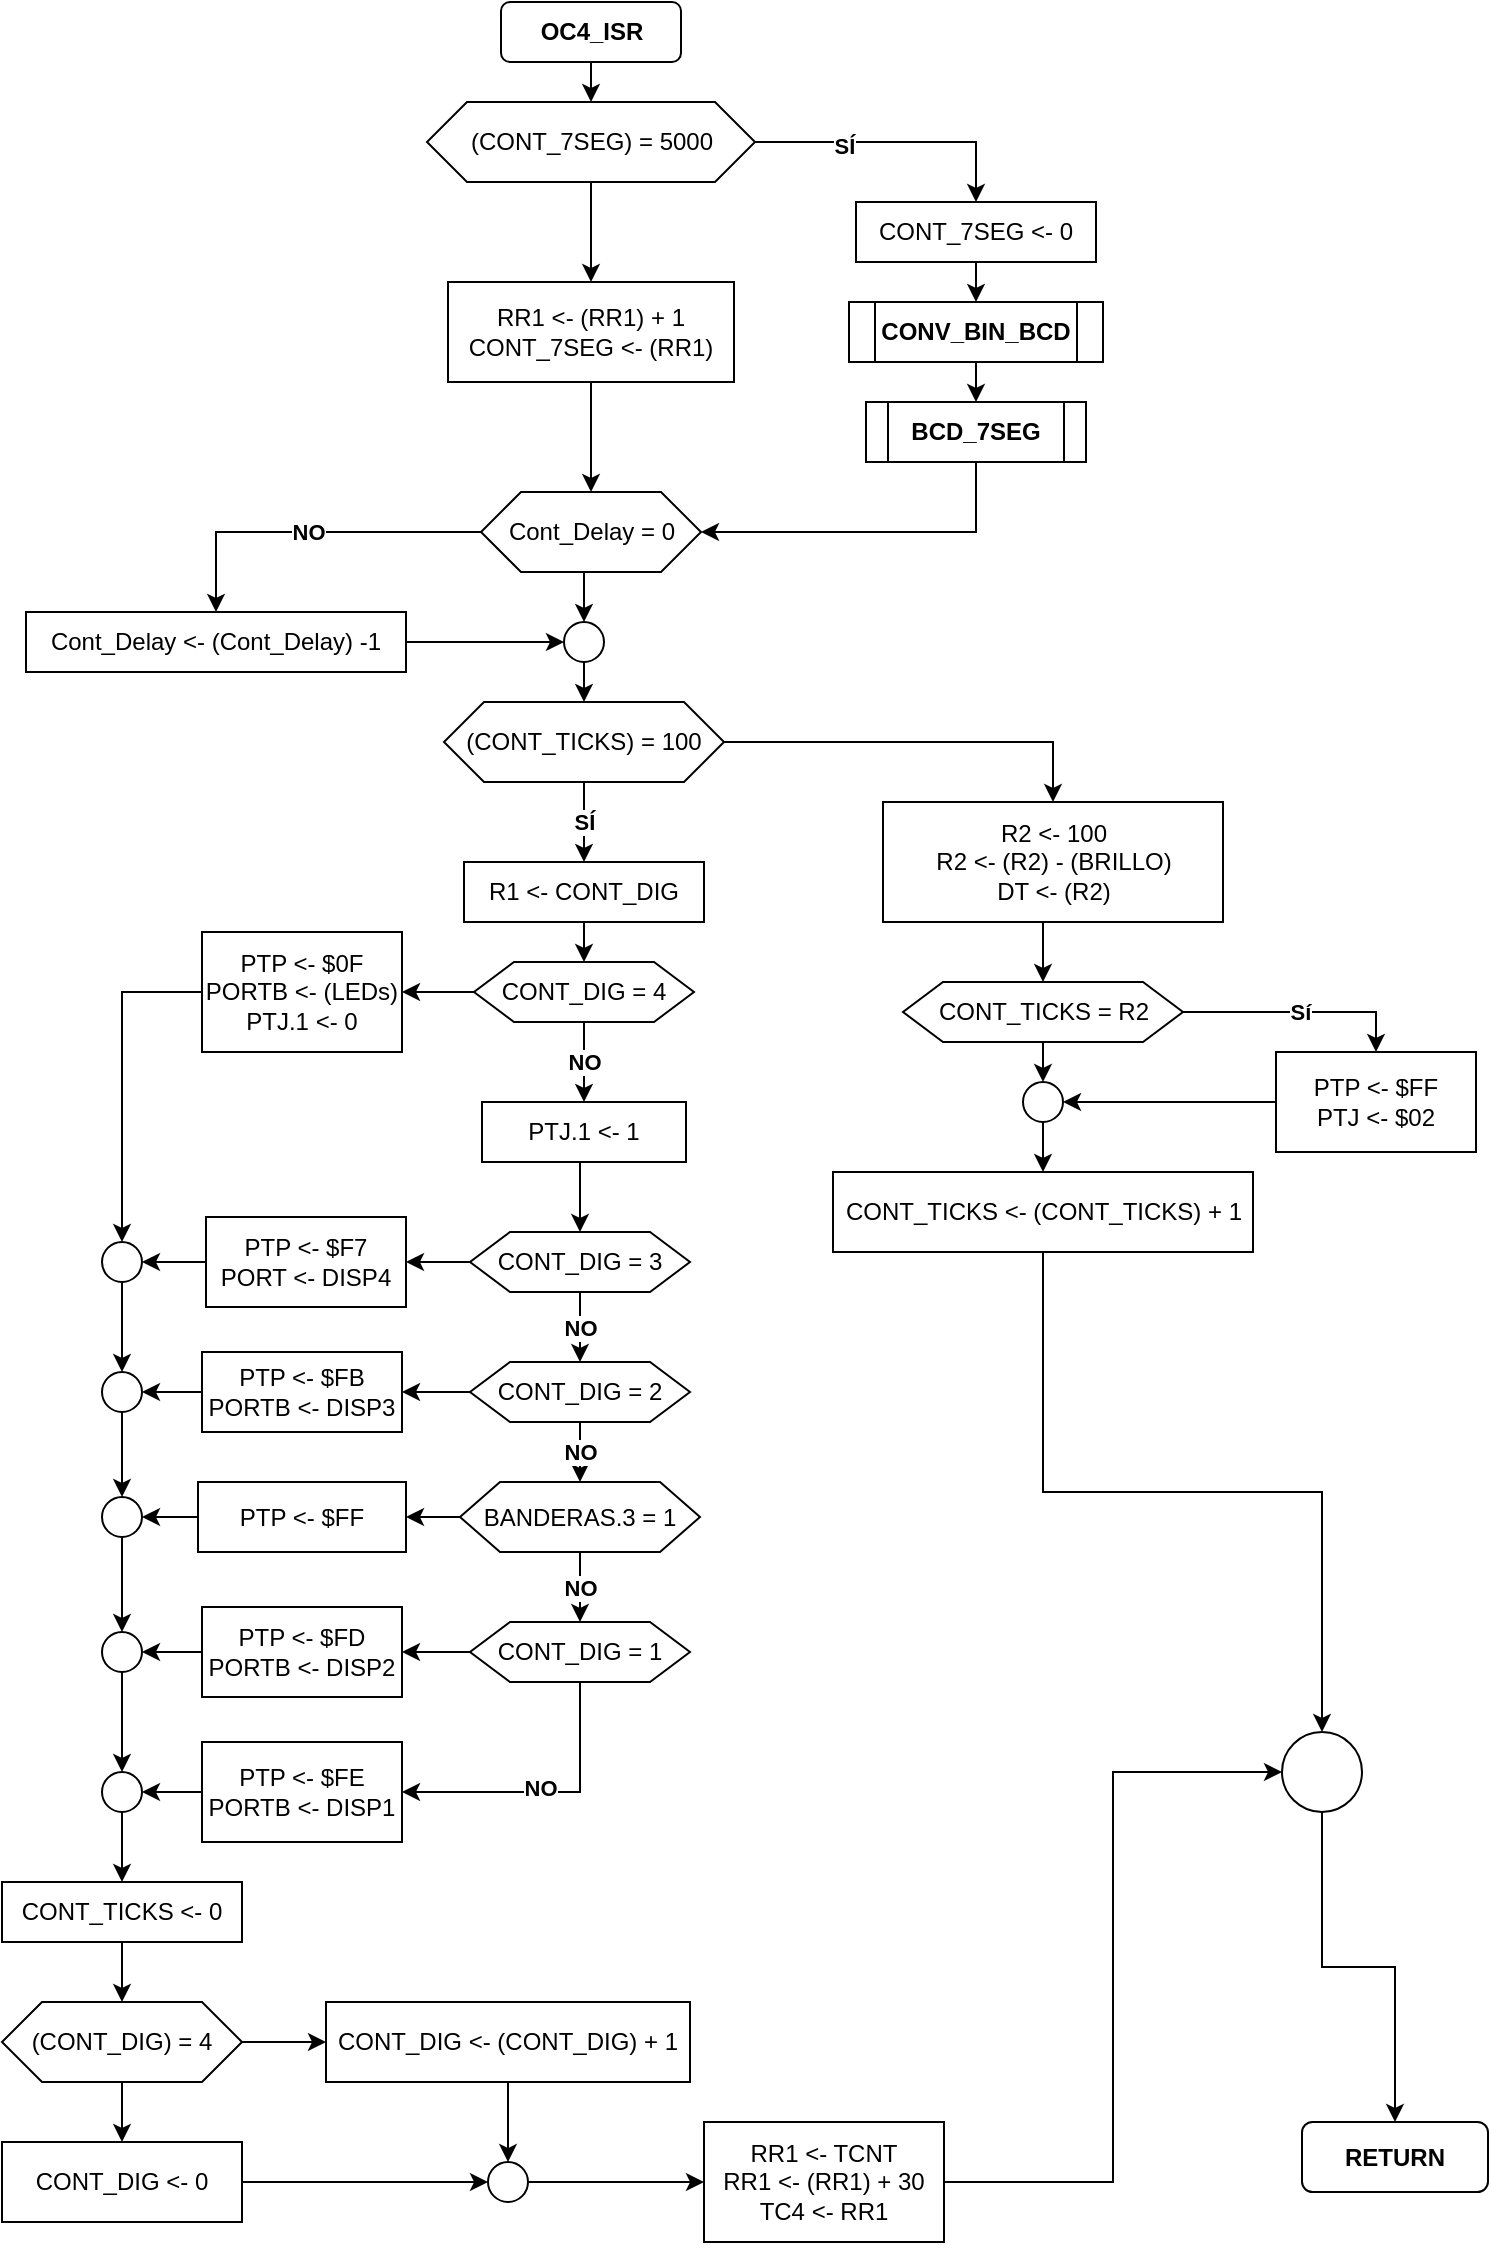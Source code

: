 <mxfile version="14.4.3" type="device"><diagram id="KmJu90Agw-A7-go_Xd_k" name="Page-1"><mxGraphModel dx="591" dy="785" grid="1" gridSize="10" guides="1" tooltips="1" connect="1" arrows="1" fold="1" page="1" pageScale="1" pageWidth="827" pageHeight="1169" math="0" shadow="0"><root><mxCell id="0"/><mxCell id="1" parent="0"/><mxCell id="s95_hVxubEFKR47E11qt-143" style="edgeStyle=orthogonalEdgeStyle;rounded=0;orthogonalLoop=1;jettySize=auto;html=1;exitX=0.5;exitY=1;exitDx=0;exitDy=0;entryX=0.5;entryY=0;entryDx=0;entryDy=0;" parent="1" source="s95_hVxubEFKR47E11qt-1" target="s95_hVxubEFKR47E11qt-109" edge="1"><mxGeometry relative="1" as="geometry"/></mxCell><mxCell id="s95_hVxubEFKR47E11qt-1" value="OC4_ISR" style="rounded=1;whiteSpace=wrap;html=1;fontStyle=1" parent="1" vertex="1"><mxGeometry x="309.5" y="20" width="90" height="30" as="geometry"/></mxCell><mxCell id="s95_hVxubEFKR47E11qt-121" style="edgeStyle=orthogonalEdgeStyle;rounded=0;orthogonalLoop=1;jettySize=auto;html=1;exitX=0.5;exitY=1;exitDx=0;exitDy=0;entryX=0.5;entryY=0;entryDx=0;entryDy=0;" parent="1" source="s95_hVxubEFKR47E11qt-4" target="s95_hVxubEFKR47E11qt-118" edge="1"><mxGeometry relative="1" as="geometry"/></mxCell><mxCell id="s95_hVxubEFKR47E11qt-4" value="RR1 &amp;lt;- (RR1) + 1&lt;br&gt;CONT_7SEG &amp;lt;- (RR1)" style="rounded=0;whiteSpace=wrap;html=1;" parent="1" vertex="1"><mxGeometry x="283" y="160" width="143" height="50" as="geometry"/></mxCell><mxCell id="s95_hVxubEFKR47E11qt-119" value="SÍ" style="edgeStyle=orthogonalEdgeStyle;rounded=0;orthogonalLoop=1;jettySize=auto;html=1;exitX=0.5;exitY=1;exitDx=0;exitDy=0;entryX=0.5;entryY=0;entryDx=0;entryDy=0;fontStyle=1" parent="1" source="s95_hVxubEFKR47E11qt-9" target="s95_hVxubEFKR47E11qt-30" edge="1"><mxGeometry relative="1" as="geometry"/></mxCell><mxCell id="s95_hVxubEFKR47E11qt-137" style="edgeStyle=orthogonalEdgeStyle;rounded=0;orthogonalLoop=1;jettySize=auto;html=1;exitX=1;exitY=0.5;exitDx=0;exitDy=0;entryX=0.5;entryY=0;entryDx=0;entryDy=0;" parent="1" source="s95_hVxubEFKR47E11qt-9" target="s95_hVxubEFKR47E11qt-10" edge="1"><mxGeometry relative="1" as="geometry"/></mxCell><mxCell id="s95_hVxubEFKR47E11qt-9" value="(CONT_TICKS) = 100" style="shape=hexagon;perimeter=hexagonPerimeter2;whiteSpace=wrap;html=1;fixedSize=1;" parent="1" vertex="1"><mxGeometry x="281" y="370" width="140" height="40" as="geometry"/></mxCell><mxCell id="s95_hVxubEFKR47E11qt-25" style="edgeStyle=orthogonalEdgeStyle;rounded=0;orthogonalLoop=1;jettySize=auto;html=1;exitX=0.5;exitY=1;exitDx=0;exitDy=0;entryX=0.5;entryY=0;entryDx=0;entryDy=0;" parent="1" source="s95_hVxubEFKR47E11qt-10" target="s95_hVxubEFKR47E11qt-12" edge="1"><mxGeometry relative="1" as="geometry"/></mxCell><mxCell id="s95_hVxubEFKR47E11qt-10" value="R2 &amp;lt;- 100&lt;br&gt;R2 &amp;lt;- (R2) - (BRILLO)&lt;br&gt;DT &amp;lt;- (R2)&lt;br&gt;" style="rounded=0;whiteSpace=wrap;html=1;" parent="1" vertex="1"><mxGeometry x="500.5" y="420" width="170" height="60" as="geometry"/></mxCell><mxCell id="s95_hVxubEFKR47E11qt-16" value="Sí" style="edgeStyle=orthogonalEdgeStyle;rounded=0;orthogonalLoop=1;jettySize=auto;html=1;exitX=1;exitY=0.5;exitDx=0;exitDy=0;fontStyle=1" parent="1" source="s95_hVxubEFKR47E11qt-12" target="s95_hVxubEFKR47E11qt-13" edge="1"><mxGeometry relative="1" as="geometry"/></mxCell><mxCell id="s95_hVxubEFKR47E11qt-21" style="edgeStyle=orthogonalEdgeStyle;rounded=0;orthogonalLoop=1;jettySize=auto;html=1;exitX=0.5;exitY=1;exitDx=0;exitDy=0;entryX=0.5;entryY=0;entryDx=0;entryDy=0;" parent="1" source="s95_hVxubEFKR47E11qt-12" target="s95_hVxubEFKR47E11qt-17" edge="1"><mxGeometry relative="1" as="geometry"/></mxCell><mxCell id="s95_hVxubEFKR47E11qt-12" value="CONT_TICKS = R2" style="shape=hexagon;perimeter=hexagonPerimeter2;whiteSpace=wrap;html=1;fixedSize=1;" parent="1" vertex="1"><mxGeometry x="510.5" y="510" width="140" height="30" as="geometry"/></mxCell><mxCell id="s95_hVxubEFKR47E11qt-23" style="edgeStyle=orthogonalEdgeStyle;rounded=0;orthogonalLoop=1;jettySize=auto;html=1;exitX=0;exitY=0.5;exitDx=0;exitDy=0;entryX=1;entryY=0.5;entryDx=0;entryDy=0;" parent="1" source="s95_hVxubEFKR47E11qt-13" target="s95_hVxubEFKR47E11qt-17" edge="1"><mxGeometry relative="1" as="geometry"/></mxCell><mxCell id="s95_hVxubEFKR47E11qt-13" value="PTP &amp;lt;- $FF&lt;br&gt;PTJ &amp;lt;- $02" style="rounded=0;whiteSpace=wrap;html=1;" parent="1" vertex="1"><mxGeometry x="697" y="545" width="100" height="50" as="geometry"/></mxCell><mxCell id="NLIzqeMufe7roDr56erX-3" style="edgeStyle=orthogonalEdgeStyle;rounded=0;orthogonalLoop=1;jettySize=auto;html=1;exitX=0.5;exitY=1;exitDx=0;exitDy=0;entryX=0.5;entryY=0;entryDx=0;entryDy=0;" edge="1" parent="1" source="s95_hVxubEFKR47E11qt-15" target="NLIzqeMufe7roDr56erX-1"><mxGeometry relative="1" as="geometry"/></mxCell><mxCell id="s95_hVxubEFKR47E11qt-15" value="CONT_TICKS &amp;lt;- (CONT_TICKS) + 1" style="rounded=0;whiteSpace=wrap;html=1;" parent="1" vertex="1"><mxGeometry x="475.5" y="605" width="210" height="40" as="geometry"/></mxCell><mxCell id="s95_hVxubEFKR47E11qt-140" style="edgeStyle=orthogonalEdgeStyle;rounded=0;orthogonalLoop=1;jettySize=auto;html=1;exitX=0.5;exitY=1;exitDx=0;exitDy=0;entryX=0.5;entryY=0;entryDx=0;entryDy=0;" parent="1" source="s95_hVxubEFKR47E11qt-17" target="s95_hVxubEFKR47E11qt-15" edge="1"><mxGeometry relative="1" as="geometry"/></mxCell><mxCell id="s95_hVxubEFKR47E11qt-17" value="" style="ellipse;whiteSpace=wrap;html=1;aspect=fixed;" parent="1" vertex="1"><mxGeometry x="570.5" y="560" width="20" height="20" as="geometry"/></mxCell><mxCell id="s95_hVxubEFKR47E11qt-37" style="edgeStyle=orthogonalEdgeStyle;rounded=0;orthogonalLoop=1;jettySize=auto;html=1;exitX=0.5;exitY=1;exitDx=0;exitDy=0;entryX=0.5;entryY=0;entryDx=0;entryDy=0;" parent="1" source="s95_hVxubEFKR47E11qt-29" target="s95_hVxubEFKR47E11qt-32" edge="1"><mxGeometry relative="1" as="geometry"/></mxCell><mxCell id="s95_hVxubEFKR47E11qt-29" value="PTJ.1 &amp;lt;- 1" style="rounded=0;whiteSpace=wrap;html=1;" parent="1" vertex="1"><mxGeometry x="300" y="570" width="102" height="30" as="geometry"/></mxCell><mxCell id="s95_hVxubEFKR47E11qt-35" style="edgeStyle=orthogonalEdgeStyle;rounded=0;orthogonalLoop=1;jettySize=auto;html=1;exitX=0.5;exitY=1;exitDx=0;exitDy=0;entryX=0.5;entryY=0;entryDx=0;entryDy=0;" parent="1" source="s95_hVxubEFKR47E11qt-30" target="s95_hVxubEFKR47E11qt-31" edge="1"><mxGeometry relative="1" as="geometry"/></mxCell><mxCell id="s95_hVxubEFKR47E11qt-30" value="R1 &amp;lt;- CONT_DIG" style="rounded=0;whiteSpace=wrap;html=1;" parent="1" vertex="1"><mxGeometry x="291" y="450" width="120" height="30" as="geometry"/></mxCell><mxCell id="s95_hVxubEFKR47E11qt-36" value="NO" style="edgeStyle=orthogonalEdgeStyle;rounded=0;orthogonalLoop=1;jettySize=auto;html=1;exitX=0.5;exitY=1;exitDx=0;exitDy=0;entryX=0.5;entryY=0;entryDx=0;entryDy=0;fontStyle=1" parent="1" source="s95_hVxubEFKR47E11qt-31" target="s95_hVxubEFKR47E11qt-29" edge="1"><mxGeometry relative="1" as="geometry"/></mxCell><mxCell id="s95_hVxubEFKR47E11qt-66" style="edgeStyle=orthogonalEdgeStyle;rounded=0;orthogonalLoop=1;jettySize=auto;html=1;exitX=0;exitY=0.5;exitDx=0;exitDy=0;entryX=1;entryY=0.5;entryDx=0;entryDy=0;" parent="1" source="s95_hVxubEFKR47E11qt-31" target="s95_hVxubEFKR47E11qt-45" edge="1"><mxGeometry relative="1" as="geometry"/></mxCell><mxCell id="s95_hVxubEFKR47E11qt-31" value="CONT_DIG = 4" style="shape=hexagon;perimeter=hexagonPerimeter2;whiteSpace=wrap;html=1;fixedSize=1;" parent="1" vertex="1"><mxGeometry x="296" y="500" width="110" height="30" as="geometry"/></mxCell><mxCell id="s95_hVxubEFKR47E11qt-38" value="NO" style="edgeStyle=orthogonalEdgeStyle;rounded=0;orthogonalLoop=1;jettySize=auto;html=1;exitX=0.5;exitY=1;exitDx=0;exitDy=0;entryX=0.5;entryY=0;entryDx=0;entryDy=0;fontStyle=1" parent="1" source="s95_hVxubEFKR47E11qt-32" target="s95_hVxubEFKR47E11qt-33" edge="1"><mxGeometry relative="1" as="geometry"/></mxCell><mxCell id="s95_hVxubEFKR47E11qt-68" style="edgeStyle=orthogonalEdgeStyle;rounded=0;orthogonalLoop=1;jettySize=auto;html=1;exitX=0;exitY=0.5;exitDx=0;exitDy=0;entryX=1;entryY=0.5;entryDx=0;entryDy=0;" parent="1" source="s95_hVxubEFKR47E11qt-32" target="s95_hVxubEFKR47E11qt-49" edge="1"><mxGeometry relative="1" as="geometry"/></mxCell><mxCell id="s95_hVxubEFKR47E11qt-32" value="CONT_DIG = 3" style="shape=hexagon;perimeter=hexagonPerimeter2;whiteSpace=wrap;html=1;fixedSize=1;" parent="1" vertex="1"><mxGeometry x="294" y="635" width="110" height="30" as="geometry"/></mxCell><mxCell id="s95_hVxubEFKR47E11qt-44" value="NO" style="edgeStyle=orthogonalEdgeStyle;rounded=0;orthogonalLoop=1;jettySize=auto;html=1;exitX=0.5;exitY=1;exitDx=0;exitDy=0;entryX=0.5;entryY=0;entryDx=0;entryDy=0;fontStyle=1" parent="1" source="s95_hVxubEFKR47E11qt-33" target="s95_hVxubEFKR47E11qt-41" edge="1"><mxGeometry relative="1" as="geometry"/></mxCell><mxCell id="s95_hVxubEFKR47E11qt-69" value="" style="edgeStyle=orthogonalEdgeStyle;rounded=0;orthogonalLoop=1;jettySize=auto;html=1;" parent="1" source="s95_hVxubEFKR47E11qt-33" target="s95_hVxubEFKR47E11qt-47" edge="1"><mxGeometry relative="1" as="geometry"/></mxCell><mxCell id="s95_hVxubEFKR47E11qt-33" value="CONT_DIG = 2" style="shape=hexagon;perimeter=hexagonPerimeter2;whiteSpace=wrap;html=1;fixedSize=1;" parent="1" vertex="1"><mxGeometry x="294" y="700" width="110" height="30" as="geometry"/></mxCell><mxCell id="s95_hVxubEFKR47E11qt-70" style="edgeStyle=orthogonalEdgeStyle;rounded=0;orthogonalLoop=1;jettySize=auto;html=1;exitX=0;exitY=0.5;exitDx=0;exitDy=0;" parent="1" source="s95_hVxubEFKR47E11qt-34" target="s95_hVxubEFKR47E11qt-48" edge="1"><mxGeometry relative="1" as="geometry"/></mxCell><mxCell id="s95_hVxubEFKR47E11qt-95" style="edgeStyle=orthogonalEdgeStyle;rounded=0;orthogonalLoop=1;jettySize=auto;html=1;exitX=0.5;exitY=1;exitDx=0;exitDy=0;entryX=1;entryY=0.5;entryDx=0;entryDy=0;" parent="1" source="s95_hVxubEFKR47E11qt-34" target="s95_hVxubEFKR47E11qt-86" edge="1"><mxGeometry relative="1" as="geometry"/></mxCell><mxCell id="s95_hVxubEFKR47E11qt-100" value="&lt;b&gt;NO&lt;/b&gt;" style="edgeLabel;html=1;align=center;verticalAlign=middle;resizable=0;points=[];" parent="s95_hVxubEFKR47E11qt-95" vertex="1" connectable="0"><mxGeometry x="0.043" y="-2" relative="1" as="geometry"><mxPoint as="offset"/></mxGeometry></mxCell><mxCell id="s95_hVxubEFKR47E11qt-34" value="CONT_DIG = 1" style="shape=hexagon;perimeter=hexagonPerimeter2;whiteSpace=wrap;html=1;fixedSize=1;" parent="1" vertex="1"><mxGeometry x="294" y="830" width="110" height="30" as="geometry"/></mxCell><mxCell id="s95_hVxubEFKR47E11qt-43" value="NO" style="edgeStyle=orthogonalEdgeStyle;rounded=0;orthogonalLoop=1;jettySize=auto;html=1;exitX=0.5;exitY=1;exitDx=0;exitDy=0;entryX=0.5;entryY=0;entryDx=0;entryDy=0;fontStyle=1" parent="1" source="s95_hVxubEFKR47E11qt-41" target="s95_hVxubEFKR47E11qt-34" edge="1"><mxGeometry relative="1" as="geometry"/></mxCell><mxCell id="s95_hVxubEFKR47E11qt-91" value="" style="edgeStyle=orthogonalEdgeStyle;rounded=0;orthogonalLoop=1;jettySize=auto;html=1;" parent="1" source="s95_hVxubEFKR47E11qt-41" target="s95_hVxubEFKR47E11qt-78" edge="1"><mxGeometry relative="1" as="geometry"/></mxCell><mxCell id="s95_hVxubEFKR47E11qt-41" value="BANDERAS.3 = 1" style="shape=hexagon;perimeter=hexagonPerimeter2;whiteSpace=wrap;html=1;fixedSize=1;" parent="1" vertex="1"><mxGeometry x="289" y="760" width="120" height="35" as="geometry"/></mxCell><mxCell id="s95_hVxubEFKR47E11qt-57" style="edgeStyle=orthogonalEdgeStyle;rounded=0;orthogonalLoop=1;jettySize=auto;html=1;exitX=0;exitY=0.5;exitDx=0;exitDy=0;entryX=0.5;entryY=0;entryDx=0;entryDy=0;" parent="1" source="s95_hVxubEFKR47E11qt-45" target="s95_hVxubEFKR47E11qt-56" edge="1"><mxGeometry relative="1" as="geometry"/></mxCell><mxCell id="s95_hVxubEFKR47E11qt-45" value="PTP &amp;lt;- $0F&lt;br&gt;PORTB &amp;lt;- (LEDs)&lt;br&gt;PTJ.1 &amp;lt;- 0" style="rounded=0;whiteSpace=wrap;html=1;" parent="1" vertex="1"><mxGeometry x="160" y="485" width="100" height="60" as="geometry"/></mxCell><mxCell id="s95_hVxubEFKR47E11qt-61" style="edgeStyle=orthogonalEdgeStyle;rounded=0;orthogonalLoop=1;jettySize=auto;html=1;exitX=0;exitY=0.5;exitDx=0;exitDy=0;entryX=1;entryY=0.5;entryDx=0;entryDy=0;" parent="1" source="s95_hVxubEFKR47E11qt-47" target="s95_hVxubEFKR47E11qt-60" edge="1"><mxGeometry relative="1" as="geometry"/></mxCell><mxCell id="s95_hVxubEFKR47E11qt-47" value="PTP &amp;lt;- $FB&lt;br&gt;PORTB &amp;lt;- DISP3" style="rounded=0;whiteSpace=wrap;html=1;" parent="1" vertex="1"><mxGeometry x="160" y="695" width="100" height="40" as="geometry"/></mxCell><mxCell id="s95_hVxubEFKR47E11qt-64" value="" style="edgeStyle=orthogonalEdgeStyle;rounded=0;orthogonalLoop=1;jettySize=auto;html=1;" parent="1" source="s95_hVxubEFKR47E11qt-48" target="s95_hVxubEFKR47E11qt-63" edge="1"><mxGeometry relative="1" as="geometry"/></mxCell><mxCell id="s95_hVxubEFKR47E11qt-48" value="PTP &amp;lt;- $FD&lt;br&gt;PORTB &amp;lt;- DISP2" style="rounded=0;whiteSpace=wrap;html=1;" parent="1" vertex="1"><mxGeometry x="160" y="822.5" width="100" height="45" as="geometry"/></mxCell><mxCell id="s95_hVxubEFKR47E11qt-59" style="edgeStyle=orthogonalEdgeStyle;rounded=0;orthogonalLoop=1;jettySize=auto;html=1;exitX=0;exitY=0.5;exitDx=0;exitDy=0;entryX=1;entryY=0.5;entryDx=0;entryDy=0;" parent="1" source="s95_hVxubEFKR47E11qt-49" target="s95_hVxubEFKR47E11qt-56" edge="1"><mxGeometry relative="1" as="geometry"/></mxCell><mxCell id="s95_hVxubEFKR47E11qt-49" value="PTP &amp;lt;- $F7&lt;br&gt;PORT &amp;lt;- DISP4" style="rounded=0;whiteSpace=wrap;html=1;" parent="1" vertex="1"><mxGeometry x="162" y="627.5" width="100" height="45" as="geometry"/></mxCell><mxCell id="s95_hVxubEFKR47E11qt-62" style="edgeStyle=orthogonalEdgeStyle;rounded=0;orthogonalLoop=1;jettySize=auto;html=1;exitX=0.5;exitY=1;exitDx=0;exitDy=0;entryX=0.5;entryY=0;entryDx=0;entryDy=0;" parent="1" source="s95_hVxubEFKR47E11qt-56" target="s95_hVxubEFKR47E11qt-60" edge="1"><mxGeometry relative="1" as="geometry"/></mxCell><mxCell id="s95_hVxubEFKR47E11qt-56" value="" style="ellipse;whiteSpace=wrap;html=1;aspect=fixed;" parent="1" vertex="1"><mxGeometry x="110" y="640" width="20" height="20" as="geometry"/></mxCell><mxCell id="s95_hVxubEFKR47E11qt-81" style="edgeStyle=orthogonalEdgeStyle;rounded=0;orthogonalLoop=1;jettySize=auto;html=1;exitX=0.5;exitY=1;exitDx=0;exitDy=0;entryX=0.5;entryY=0;entryDx=0;entryDy=0;" parent="1" source="s95_hVxubEFKR47E11qt-60" target="s95_hVxubEFKR47E11qt-80" edge="1"><mxGeometry relative="1" as="geometry"/></mxCell><mxCell id="s95_hVxubEFKR47E11qt-60" value="" style="ellipse;whiteSpace=wrap;html=1;aspect=fixed;" parent="1" vertex="1"><mxGeometry x="110" y="705" width="20" height="20" as="geometry"/></mxCell><mxCell id="s95_hVxubEFKR47E11qt-97" style="edgeStyle=orthogonalEdgeStyle;rounded=0;orthogonalLoop=1;jettySize=auto;html=1;exitX=0.5;exitY=1;exitDx=0;exitDy=0;entryX=0.5;entryY=0;entryDx=0;entryDy=0;" parent="1" source="s95_hVxubEFKR47E11qt-63" target="s95_hVxubEFKR47E11qt-96" edge="1"><mxGeometry relative="1" as="geometry"/></mxCell><mxCell id="s95_hVxubEFKR47E11qt-63" value="" style="ellipse;whiteSpace=wrap;html=1;aspect=fixed;" parent="1" vertex="1"><mxGeometry x="110" y="835" width="20" height="20" as="geometry"/></mxCell><mxCell id="s95_hVxubEFKR47E11qt-75" style="edgeStyle=orthogonalEdgeStyle;rounded=0;orthogonalLoop=1;jettySize=auto;html=1;exitX=0.5;exitY=1;exitDx=0;exitDy=0;entryX=0.5;entryY=0;entryDx=0;entryDy=0;" parent="1" source="s95_hVxubEFKR47E11qt-71" target="s95_hVxubEFKR47E11qt-72" edge="1"><mxGeometry relative="1" as="geometry"/></mxCell><mxCell id="s95_hVxubEFKR47E11qt-71" value="CONT_TICKS &amp;lt;- 0" style="rounded=0;whiteSpace=wrap;html=1;" parent="1" vertex="1"><mxGeometry x="60" y="960" width="120" height="30" as="geometry"/></mxCell><mxCell id="s95_hVxubEFKR47E11qt-76" style="edgeStyle=orthogonalEdgeStyle;rounded=0;orthogonalLoop=1;jettySize=auto;html=1;exitX=1;exitY=0.5;exitDx=0;exitDy=0;" parent="1" source="s95_hVxubEFKR47E11qt-72" target="s95_hVxubEFKR47E11qt-73" edge="1"><mxGeometry relative="1" as="geometry"/></mxCell><mxCell id="s95_hVxubEFKR47E11qt-85" style="edgeStyle=orthogonalEdgeStyle;rounded=0;orthogonalLoop=1;jettySize=auto;html=1;exitX=0.5;exitY=1;exitDx=0;exitDy=0;entryX=0.5;entryY=0;entryDx=0;entryDy=0;" parent="1" source="s95_hVxubEFKR47E11qt-72" target="s95_hVxubEFKR47E11qt-84" edge="1"><mxGeometry relative="1" as="geometry"/></mxCell><mxCell id="s95_hVxubEFKR47E11qt-72" value="(CONT_DIG) = 4" style="shape=hexagon;perimeter=hexagonPerimeter2;whiteSpace=wrap;html=1;fixedSize=1;" parent="1" vertex="1"><mxGeometry x="60" y="1020" width="120" height="40" as="geometry"/></mxCell><mxCell id="s95_hVxubEFKR47E11qt-102" style="edgeStyle=orthogonalEdgeStyle;rounded=0;orthogonalLoop=1;jettySize=auto;html=1;exitX=0.5;exitY=1;exitDx=0;exitDy=0;entryX=0.5;entryY=0;entryDx=0;entryDy=0;" parent="1" source="s95_hVxubEFKR47E11qt-73" target="s95_hVxubEFKR47E11qt-101" edge="1"><mxGeometry relative="1" as="geometry"/></mxCell><mxCell id="s95_hVxubEFKR47E11qt-73" value="CONT_DIG &amp;lt;- (CONT_DIG) + 1" style="rounded=0;whiteSpace=wrap;html=1;" parent="1" vertex="1"><mxGeometry x="222" y="1020" width="182" height="40" as="geometry"/></mxCell><mxCell id="NLIzqeMufe7roDr56erX-2" style="edgeStyle=orthogonalEdgeStyle;rounded=0;orthogonalLoop=1;jettySize=auto;html=1;exitX=1;exitY=0.5;exitDx=0;exitDy=0;entryX=0;entryY=0.5;entryDx=0;entryDy=0;" edge="1" parent="1" source="s95_hVxubEFKR47E11qt-77" target="NLIzqeMufe7roDr56erX-1"><mxGeometry relative="1" as="geometry"/></mxCell><mxCell id="s95_hVxubEFKR47E11qt-77" value="RR1 &amp;lt;- TCNT&lt;br&gt;RR1 &amp;lt;- (RR1) + 30&lt;br&gt;TC4 &amp;lt;- RR1" style="rounded=0;whiteSpace=wrap;html=1;" parent="1" vertex="1"><mxGeometry x="411" y="1080" width="120" height="60" as="geometry"/></mxCell><mxCell id="s95_hVxubEFKR47E11qt-92" style="edgeStyle=orthogonalEdgeStyle;rounded=0;orthogonalLoop=1;jettySize=auto;html=1;exitX=0;exitY=0.5;exitDx=0;exitDy=0;entryX=1;entryY=0.5;entryDx=0;entryDy=0;" parent="1" source="s95_hVxubEFKR47E11qt-78" target="s95_hVxubEFKR47E11qt-80" edge="1"><mxGeometry relative="1" as="geometry"/></mxCell><mxCell id="s95_hVxubEFKR47E11qt-78" value="PTP &amp;lt;- $FF" style="rounded=0;whiteSpace=wrap;html=1;" parent="1" vertex="1"><mxGeometry x="158" y="760" width="104" height="35" as="geometry"/></mxCell><mxCell id="s95_hVxubEFKR47E11qt-82" style="edgeStyle=orthogonalEdgeStyle;rounded=0;orthogonalLoop=1;jettySize=auto;html=1;exitX=0.5;exitY=1;exitDx=0;exitDy=0;entryX=0.5;entryY=0;entryDx=0;entryDy=0;" parent="1" source="s95_hVxubEFKR47E11qt-80" target="s95_hVxubEFKR47E11qt-63" edge="1"><mxGeometry relative="1" as="geometry"/></mxCell><mxCell id="s95_hVxubEFKR47E11qt-80" value="" style="ellipse;whiteSpace=wrap;html=1;aspect=fixed;" parent="1" vertex="1"><mxGeometry x="110" y="767.5" width="20" height="20" as="geometry"/></mxCell><mxCell id="s95_hVxubEFKR47E11qt-103" style="edgeStyle=orthogonalEdgeStyle;rounded=0;orthogonalLoop=1;jettySize=auto;html=1;exitX=1;exitY=0.5;exitDx=0;exitDy=0;entryX=0;entryY=0.5;entryDx=0;entryDy=0;" parent="1" source="s95_hVxubEFKR47E11qt-84" target="s95_hVxubEFKR47E11qt-101" edge="1"><mxGeometry relative="1" as="geometry"/></mxCell><mxCell id="s95_hVxubEFKR47E11qt-84" value="CONT_DIG &amp;lt;- 0" style="rounded=0;whiteSpace=wrap;html=1;" parent="1" vertex="1"><mxGeometry x="60" y="1090" width="120" height="40" as="geometry"/></mxCell><mxCell id="s95_hVxubEFKR47E11qt-98" style="edgeStyle=orthogonalEdgeStyle;rounded=0;orthogonalLoop=1;jettySize=auto;html=1;exitX=0;exitY=0.5;exitDx=0;exitDy=0;entryX=1;entryY=0.5;entryDx=0;entryDy=0;" parent="1" source="s95_hVxubEFKR47E11qt-86" target="s95_hVxubEFKR47E11qt-96" edge="1"><mxGeometry relative="1" as="geometry"/></mxCell><mxCell id="s95_hVxubEFKR47E11qt-86" value="PTP &amp;lt;- $FE&lt;br&gt;PORTB &amp;lt;- DISP1" style="rounded=0;whiteSpace=wrap;html=1;" parent="1" vertex="1"><mxGeometry x="160" y="890" width="100" height="50" as="geometry"/></mxCell><mxCell id="s95_hVxubEFKR47E11qt-99" style="edgeStyle=orthogonalEdgeStyle;rounded=0;orthogonalLoop=1;jettySize=auto;html=1;exitX=0.5;exitY=1;exitDx=0;exitDy=0;entryX=0.5;entryY=0;entryDx=0;entryDy=0;" parent="1" source="s95_hVxubEFKR47E11qt-96" target="s95_hVxubEFKR47E11qt-71" edge="1"><mxGeometry relative="1" as="geometry"/></mxCell><mxCell id="s95_hVxubEFKR47E11qt-96" value="" style="ellipse;whiteSpace=wrap;html=1;aspect=fixed;" parent="1" vertex="1"><mxGeometry x="110" y="905" width="20" height="20" as="geometry"/></mxCell><mxCell id="s95_hVxubEFKR47E11qt-104" style="edgeStyle=orthogonalEdgeStyle;rounded=0;orthogonalLoop=1;jettySize=auto;html=1;exitX=1;exitY=0.5;exitDx=0;exitDy=0;entryX=0;entryY=0.5;entryDx=0;entryDy=0;" parent="1" source="s95_hVxubEFKR47E11qt-101" target="s95_hVxubEFKR47E11qt-77" edge="1"><mxGeometry relative="1" as="geometry"/></mxCell><mxCell id="s95_hVxubEFKR47E11qt-101" value="" style="ellipse;whiteSpace=wrap;html=1;aspect=fixed;" parent="1" vertex="1"><mxGeometry x="303" y="1100" width="20" height="20" as="geometry"/></mxCell><mxCell id="s95_hVxubEFKR47E11qt-105" value="RETURN" style="rounded=1;whiteSpace=wrap;html=1;fontStyle=1" parent="1" vertex="1"><mxGeometry x="710" y="1080" width="93" height="35" as="geometry"/></mxCell><mxCell id="s95_hVxubEFKR47E11qt-122" style="edgeStyle=orthogonalEdgeStyle;rounded=0;orthogonalLoop=1;jettySize=auto;html=1;exitX=0.5;exitY=1;exitDx=0;exitDy=0;entryX=0.5;entryY=0;entryDx=0;entryDy=0;" parent="1" source="s95_hVxubEFKR47E11qt-109" target="s95_hVxubEFKR47E11qt-4" edge="1"><mxGeometry relative="1" as="geometry"/></mxCell><mxCell id="s95_hVxubEFKR47E11qt-123" style="edgeStyle=orthogonalEdgeStyle;rounded=0;orthogonalLoop=1;jettySize=auto;html=1;exitX=1;exitY=0.5;exitDx=0;exitDy=0;entryX=0.5;entryY=0;entryDx=0;entryDy=0;" parent="1" source="s95_hVxubEFKR47E11qt-109" target="s95_hVxubEFKR47E11qt-113" edge="1"><mxGeometry relative="1" as="geometry"/></mxCell><mxCell id="s95_hVxubEFKR47E11qt-126" value="&lt;b&gt;SÍ&lt;/b&gt;" style="edgeLabel;html=1;align=center;verticalAlign=middle;resizable=0;points=[];" parent="s95_hVxubEFKR47E11qt-123" vertex="1" connectable="0"><mxGeometry x="-0.389" y="-2" relative="1" as="geometry"><mxPoint x="1" as="offset"/></mxGeometry></mxCell><mxCell id="s95_hVxubEFKR47E11qt-109" value="(CONT_7SEG) = 5000" style="shape=hexagon;perimeter=hexagonPerimeter2;whiteSpace=wrap;html=1;fixedSize=1;" parent="1" vertex="1"><mxGeometry x="272.5" y="70" width="164" height="40" as="geometry"/></mxCell><mxCell id="s95_hVxubEFKR47E11qt-116" style="edgeStyle=orthogonalEdgeStyle;rounded=0;orthogonalLoop=1;jettySize=auto;html=1;exitX=0.5;exitY=1;exitDx=0;exitDy=0;entryX=0.5;entryY=0;entryDx=0;entryDy=0;" parent="1" source="s95_hVxubEFKR47E11qt-113" target="s95_hVxubEFKR47E11qt-114" edge="1"><mxGeometry relative="1" as="geometry"/></mxCell><mxCell id="s95_hVxubEFKR47E11qt-113" value="CONT_7SEG &amp;lt;- 0" style="rounded=0;whiteSpace=wrap;html=1;" parent="1" vertex="1"><mxGeometry x="487" y="120" width="120" height="30" as="geometry"/></mxCell><mxCell id="s95_hVxubEFKR47E11qt-117" style="edgeStyle=orthogonalEdgeStyle;rounded=0;orthogonalLoop=1;jettySize=auto;html=1;exitX=0.5;exitY=1;exitDx=0;exitDy=0;entryX=0.5;entryY=0;entryDx=0;entryDy=0;" parent="1" source="s95_hVxubEFKR47E11qt-114" target="s95_hVxubEFKR47E11qt-115" edge="1"><mxGeometry relative="1" as="geometry"/></mxCell><mxCell id="s95_hVxubEFKR47E11qt-114" value="&lt;b&gt;CONV_BIN_BCD&lt;/b&gt;" style="shape=process;whiteSpace=wrap;html=1;backgroundOutline=1;" parent="1" vertex="1"><mxGeometry x="483.5" y="170" width="127" height="30" as="geometry"/></mxCell><mxCell id="s95_hVxubEFKR47E11qt-125" style="edgeStyle=orthogonalEdgeStyle;rounded=0;orthogonalLoop=1;jettySize=auto;html=1;exitX=0.5;exitY=1;exitDx=0;exitDy=0;entryX=1;entryY=0.5;entryDx=0;entryDy=0;" parent="1" source="s95_hVxubEFKR47E11qt-115" target="s95_hVxubEFKR47E11qt-118" edge="1"><mxGeometry relative="1" as="geometry"/></mxCell><mxCell id="s95_hVxubEFKR47E11qt-115" value="BCD_7SEG" style="shape=process;whiteSpace=wrap;html=1;backgroundOutline=1;fontStyle=1" parent="1" vertex="1"><mxGeometry x="492" y="220" width="110" height="30" as="geometry"/></mxCell><mxCell id="s95_hVxubEFKR47E11qt-134" style="edgeStyle=orthogonalEdgeStyle;rounded=0;orthogonalLoop=1;jettySize=auto;html=1;exitX=0.5;exitY=1;exitDx=0;exitDy=0;entryX=0.5;entryY=0;entryDx=0;entryDy=0;" parent="1" source="s95_hVxubEFKR47E11qt-118" target="s95_hVxubEFKR47E11qt-129" edge="1"><mxGeometry relative="1" as="geometry"/></mxCell><mxCell id="s95_hVxubEFKR47E11qt-135" value="NO" style="edgeStyle=orthogonalEdgeStyle;rounded=0;orthogonalLoop=1;jettySize=auto;html=1;exitX=0;exitY=0.5;exitDx=0;exitDy=0;entryX=0.5;entryY=0;entryDx=0;entryDy=0;fontStyle=1" parent="1" source="s95_hVxubEFKR47E11qt-118" target="s95_hVxubEFKR47E11qt-127" edge="1"><mxGeometry relative="1" as="geometry"/></mxCell><mxCell id="s95_hVxubEFKR47E11qt-118" value="Cont_Delay = 0" style="shape=hexagon;perimeter=hexagonPerimeter2;whiteSpace=wrap;html=1;fixedSize=1;" parent="1" vertex="1"><mxGeometry x="299.5" y="265" width="110" height="40" as="geometry"/></mxCell><mxCell id="s95_hVxubEFKR47E11qt-136" value="" style="edgeStyle=orthogonalEdgeStyle;rounded=0;orthogonalLoop=1;jettySize=auto;html=1;" parent="1" source="s95_hVxubEFKR47E11qt-127" target="s95_hVxubEFKR47E11qt-129" edge="1"><mxGeometry relative="1" as="geometry"/></mxCell><mxCell id="s95_hVxubEFKR47E11qt-127" value="Cont_Delay &amp;lt;- (Cont_Delay) -1" style="rounded=0;whiteSpace=wrap;html=1;" parent="1" vertex="1"><mxGeometry x="72" y="325" width="190" height="30" as="geometry"/></mxCell><mxCell id="s95_hVxubEFKR47E11qt-133" style="edgeStyle=orthogonalEdgeStyle;rounded=0;orthogonalLoop=1;jettySize=auto;html=1;exitX=0.5;exitY=1;exitDx=0;exitDy=0;entryX=0.5;entryY=0;entryDx=0;entryDy=0;" parent="1" source="s95_hVxubEFKR47E11qt-129" target="s95_hVxubEFKR47E11qt-9" edge="1"><mxGeometry relative="1" as="geometry"/></mxCell><mxCell id="s95_hVxubEFKR47E11qt-129" value="" style="ellipse;whiteSpace=wrap;html=1;aspect=fixed;" parent="1" vertex="1"><mxGeometry x="341" y="330" width="20" height="20" as="geometry"/></mxCell><mxCell id="NLIzqeMufe7roDr56erX-4" style="edgeStyle=orthogonalEdgeStyle;rounded=0;orthogonalLoop=1;jettySize=auto;html=1;exitX=0.5;exitY=1;exitDx=0;exitDy=0;" edge="1" parent="1" source="NLIzqeMufe7roDr56erX-1" target="s95_hVxubEFKR47E11qt-105"><mxGeometry relative="1" as="geometry"/></mxCell><mxCell id="NLIzqeMufe7roDr56erX-1" value="" style="ellipse;whiteSpace=wrap;html=1;aspect=fixed;" vertex="1" parent="1"><mxGeometry x="700" y="885" width="40" height="40" as="geometry"/></mxCell></root></mxGraphModel></diagram></mxfile>